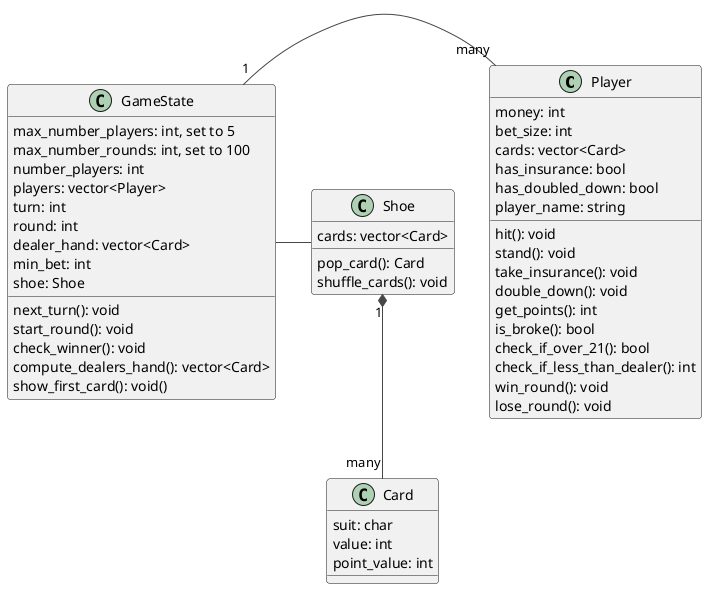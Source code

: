 @startuml
' !theme plain
!theme vibrant

class Player {
  money: int
  bet_size: int
  cards: vector<Card> 
  hit(): void
  stand(): void
  take_insurance(): void
  double_down(): void
  has_insurance: bool
  has_doubled_down: bool
  get_points(): int
  is_broke(): bool
  check_if_over_21(): bool
  check_if_less_than_dealer(): int
  win_round(): void
  lose_round(): void
  player_name: string
}
  
class Card {
  suit: char
  value: int
  point_value: int
}

class GameState{
  max_number_players: int, set to 5
  max_number_rounds: int, set to 100
  number_players: int
  players: vector<Player>
  turn: int
  round: int
  dealer_hand: vector<Card>
  min_bet: int
  next_turn(): void
  start_round(): void
  check_winner(): void
  compute_dealers_hand(): vector<Card>
  shoe: Shoe
  show_first_card(): void()
}

class Shoe{
  cards: vector<Card> 
  pop_card(): Card
  shuffle_cards(): void
}

Shoe "1" *-- "many" Card 


GameState "1" - "many" Player 

GameState - Shoe
@enduml
